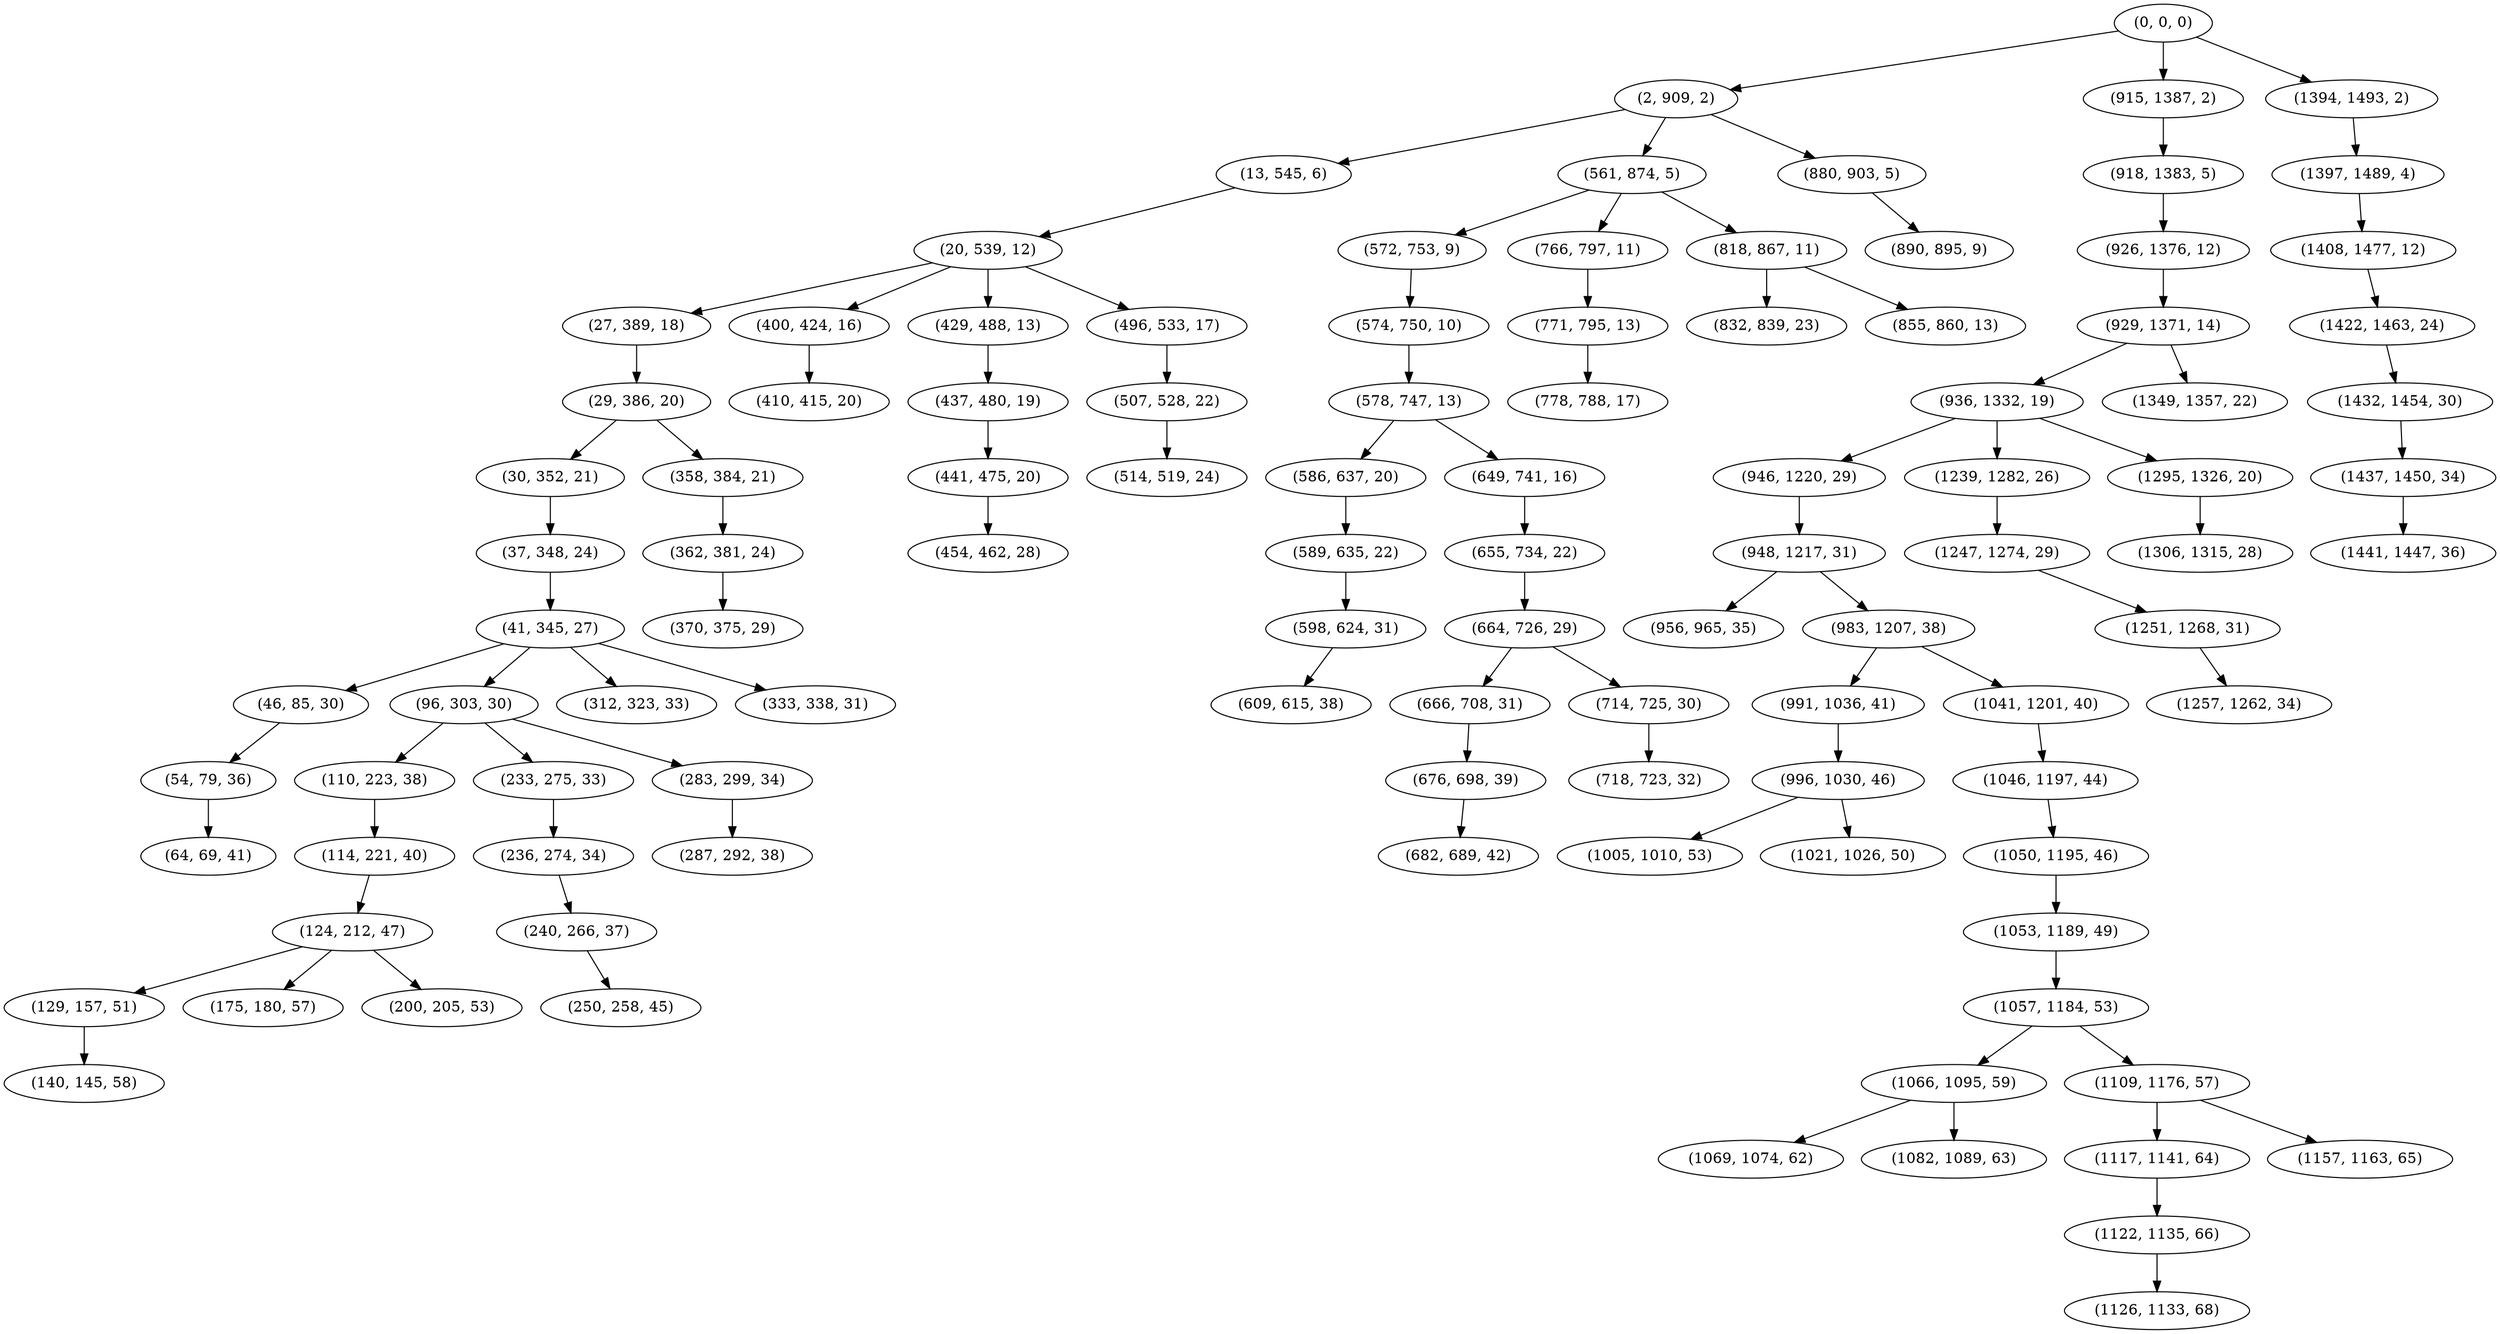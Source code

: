 digraph tree {
    "(0, 0, 0)";
    "(2, 909, 2)";
    "(13, 545, 6)";
    "(20, 539, 12)";
    "(27, 389, 18)";
    "(29, 386, 20)";
    "(30, 352, 21)";
    "(37, 348, 24)";
    "(41, 345, 27)";
    "(46, 85, 30)";
    "(54, 79, 36)";
    "(64, 69, 41)";
    "(96, 303, 30)";
    "(110, 223, 38)";
    "(114, 221, 40)";
    "(124, 212, 47)";
    "(129, 157, 51)";
    "(140, 145, 58)";
    "(175, 180, 57)";
    "(200, 205, 53)";
    "(233, 275, 33)";
    "(236, 274, 34)";
    "(240, 266, 37)";
    "(250, 258, 45)";
    "(283, 299, 34)";
    "(287, 292, 38)";
    "(312, 323, 33)";
    "(333, 338, 31)";
    "(358, 384, 21)";
    "(362, 381, 24)";
    "(370, 375, 29)";
    "(400, 424, 16)";
    "(410, 415, 20)";
    "(429, 488, 13)";
    "(437, 480, 19)";
    "(441, 475, 20)";
    "(454, 462, 28)";
    "(496, 533, 17)";
    "(507, 528, 22)";
    "(514, 519, 24)";
    "(561, 874, 5)";
    "(572, 753, 9)";
    "(574, 750, 10)";
    "(578, 747, 13)";
    "(586, 637, 20)";
    "(589, 635, 22)";
    "(598, 624, 31)";
    "(609, 615, 38)";
    "(649, 741, 16)";
    "(655, 734, 22)";
    "(664, 726, 29)";
    "(666, 708, 31)";
    "(676, 698, 39)";
    "(682, 689, 42)";
    "(714, 725, 30)";
    "(718, 723, 32)";
    "(766, 797, 11)";
    "(771, 795, 13)";
    "(778, 788, 17)";
    "(818, 867, 11)";
    "(832, 839, 23)";
    "(855, 860, 13)";
    "(880, 903, 5)";
    "(890, 895, 9)";
    "(915, 1387, 2)";
    "(918, 1383, 5)";
    "(926, 1376, 12)";
    "(929, 1371, 14)";
    "(936, 1332, 19)";
    "(946, 1220, 29)";
    "(948, 1217, 31)";
    "(956, 965, 35)";
    "(983, 1207, 38)";
    "(991, 1036, 41)";
    "(996, 1030, 46)";
    "(1005, 1010, 53)";
    "(1021, 1026, 50)";
    "(1041, 1201, 40)";
    "(1046, 1197, 44)";
    "(1050, 1195, 46)";
    "(1053, 1189, 49)";
    "(1057, 1184, 53)";
    "(1066, 1095, 59)";
    "(1069, 1074, 62)";
    "(1082, 1089, 63)";
    "(1109, 1176, 57)";
    "(1117, 1141, 64)";
    "(1122, 1135, 66)";
    "(1126, 1133, 68)";
    "(1157, 1163, 65)";
    "(1239, 1282, 26)";
    "(1247, 1274, 29)";
    "(1251, 1268, 31)";
    "(1257, 1262, 34)";
    "(1295, 1326, 20)";
    "(1306, 1315, 28)";
    "(1349, 1357, 22)";
    "(1394, 1493, 2)";
    "(1397, 1489, 4)";
    "(1408, 1477, 12)";
    "(1422, 1463, 24)";
    "(1432, 1454, 30)";
    "(1437, 1450, 34)";
    "(1441, 1447, 36)";
    "(0, 0, 0)" -> "(2, 909, 2)";
    "(0, 0, 0)" -> "(915, 1387, 2)";
    "(0, 0, 0)" -> "(1394, 1493, 2)";
    "(2, 909, 2)" -> "(13, 545, 6)";
    "(2, 909, 2)" -> "(561, 874, 5)";
    "(2, 909, 2)" -> "(880, 903, 5)";
    "(13, 545, 6)" -> "(20, 539, 12)";
    "(20, 539, 12)" -> "(27, 389, 18)";
    "(20, 539, 12)" -> "(400, 424, 16)";
    "(20, 539, 12)" -> "(429, 488, 13)";
    "(20, 539, 12)" -> "(496, 533, 17)";
    "(27, 389, 18)" -> "(29, 386, 20)";
    "(29, 386, 20)" -> "(30, 352, 21)";
    "(29, 386, 20)" -> "(358, 384, 21)";
    "(30, 352, 21)" -> "(37, 348, 24)";
    "(37, 348, 24)" -> "(41, 345, 27)";
    "(41, 345, 27)" -> "(46, 85, 30)";
    "(41, 345, 27)" -> "(96, 303, 30)";
    "(41, 345, 27)" -> "(312, 323, 33)";
    "(41, 345, 27)" -> "(333, 338, 31)";
    "(46, 85, 30)" -> "(54, 79, 36)";
    "(54, 79, 36)" -> "(64, 69, 41)";
    "(96, 303, 30)" -> "(110, 223, 38)";
    "(96, 303, 30)" -> "(233, 275, 33)";
    "(96, 303, 30)" -> "(283, 299, 34)";
    "(110, 223, 38)" -> "(114, 221, 40)";
    "(114, 221, 40)" -> "(124, 212, 47)";
    "(124, 212, 47)" -> "(129, 157, 51)";
    "(124, 212, 47)" -> "(175, 180, 57)";
    "(124, 212, 47)" -> "(200, 205, 53)";
    "(129, 157, 51)" -> "(140, 145, 58)";
    "(233, 275, 33)" -> "(236, 274, 34)";
    "(236, 274, 34)" -> "(240, 266, 37)";
    "(240, 266, 37)" -> "(250, 258, 45)";
    "(283, 299, 34)" -> "(287, 292, 38)";
    "(358, 384, 21)" -> "(362, 381, 24)";
    "(362, 381, 24)" -> "(370, 375, 29)";
    "(400, 424, 16)" -> "(410, 415, 20)";
    "(429, 488, 13)" -> "(437, 480, 19)";
    "(437, 480, 19)" -> "(441, 475, 20)";
    "(441, 475, 20)" -> "(454, 462, 28)";
    "(496, 533, 17)" -> "(507, 528, 22)";
    "(507, 528, 22)" -> "(514, 519, 24)";
    "(561, 874, 5)" -> "(572, 753, 9)";
    "(561, 874, 5)" -> "(766, 797, 11)";
    "(561, 874, 5)" -> "(818, 867, 11)";
    "(572, 753, 9)" -> "(574, 750, 10)";
    "(574, 750, 10)" -> "(578, 747, 13)";
    "(578, 747, 13)" -> "(586, 637, 20)";
    "(578, 747, 13)" -> "(649, 741, 16)";
    "(586, 637, 20)" -> "(589, 635, 22)";
    "(589, 635, 22)" -> "(598, 624, 31)";
    "(598, 624, 31)" -> "(609, 615, 38)";
    "(649, 741, 16)" -> "(655, 734, 22)";
    "(655, 734, 22)" -> "(664, 726, 29)";
    "(664, 726, 29)" -> "(666, 708, 31)";
    "(664, 726, 29)" -> "(714, 725, 30)";
    "(666, 708, 31)" -> "(676, 698, 39)";
    "(676, 698, 39)" -> "(682, 689, 42)";
    "(714, 725, 30)" -> "(718, 723, 32)";
    "(766, 797, 11)" -> "(771, 795, 13)";
    "(771, 795, 13)" -> "(778, 788, 17)";
    "(818, 867, 11)" -> "(832, 839, 23)";
    "(818, 867, 11)" -> "(855, 860, 13)";
    "(880, 903, 5)" -> "(890, 895, 9)";
    "(915, 1387, 2)" -> "(918, 1383, 5)";
    "(918, 1383, 5)" -> "(926, 1376, 12)";
    "(926, 1376, 12)" -> "(929, 1371, 14)";
    "(929, 1371, 14)" -> "(936, 1332, 19)";
    "(929, 1371, 14)" -> "(1349, 1357, 22)";
    "(936, 1332, 19)" -> "(946, 1220, 29)";
    "(936, 1332, 19)" -> "(1239, 1282, 26)";
    "(936, 1332, 19)" -> "(1295, 1326, 20)";
    "(946, 1220, 29)" -> "(948, 1217, 31)";
    "(948, 1217, 31)" -> "(956, 965, 35)";
    "(948, 1217, 31)" -> "(983, 1207, 38)";
    "(983, 1207, 38)" -> "(991, 1036, 41)";
    "(983, 1207, 38)" -> "(1041, 1201, 40)";
    "(991, 1036, 41)" -> "(996, 1030, 46)";
    "(996, 1030, 46)" -> "(1005, 1010, 53)";
    "(996, 1030, 46)" -> "(1021, 1026, 50)";
    "(1041, 1201, 40)" -> "(1046, 1197, 44)";
    "(1046, 1197, 44)" -> "(1050, 1195, 46)";
    "(1050, 1195, 46)" -> "(1053, 1189, 49)";
    "(1053, 1189, 49)" -> "(1057, 1184, 53)";
    "(1057, 1184, 53)" -> "(1066, 1095, 59)";
    "(1057, 1184, 53)" -> "(1109, 1176, 57)";
    "(1066, 1095, 59)" -> "(1069, 1074, 62)";
    "(1066, 1095, 59)" -> "(1082, 1089, 63)";
    "(1109, 1176, 57)" -> "(1117, 1141, 64)";
    "(1109, 1176, 57)" -> "(1157, 1163, 65)";
    "(1117, 1141, 64)" -> "(1122, 1135, 66)";
    "(1122, 1135, 66)" -> "(1126, 1133, 68)";
    "(1239, 1282, 26)" -> "(1247, 1274, 29)";
    "(1247, 1274, 29)" -> "(1251, 1268, 31)";
    "(1251, 1268, 31)" -> "(1257, 1262, 34)";
    "(1295, 1326, 20)" -> "(1306, 1315, 28)";
    "(1394, 1493, 2)" -> "(1397, 1489, 4)";
    "(1397, 1489, 4)" -> "(1408, 1477, 12)";
    "(1408, 1477, 12)" -> "(1422, 1463, 24)";
    "(1422, 1463, 24)" -> "(1432, 1454, 30)";
    "(1432, 1454, 30)" -> "(1437, 1450, 34)";
    "(1437, 1450, 34)" -> "(1441, 1447, 36)";
}
